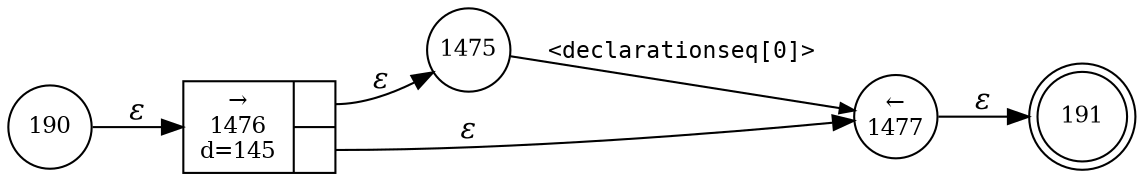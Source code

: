 digraph ATN {
rankdir=LR;
s191[fontsize=11, label="191", shape=doublecircle, fixedsize=true, width=.6];
s1475[fontsize=11,label="1475", shape=circle, fixedsize=true, width=.55, peripheries=1];
s1476[fontsize=11,label="{&rarr;\n1476\nd=145|{<p0>|<p1>}}", shape=record, fixedsize=false, peripheries=1];
s1477[fontsize=11,label="&larr;\n1477", shape=circle, fixedsize=true, width=.55, peripheries=1];
s190[fontsize=11,label="190", shape=circle, fixedsize=true, width=.55, peripheries=1];
s190 -> s1476 [fontname="Times-Italic", label="&epsilon;"];
s1476:p0 -> s1475 [fontname="Times-Italic", label="&epsilon;"];
s1476:p1 -> s1477 [fontname="Times-Italic", label="&epsilon;"];
s1475 -> s1477 [fontsize=11, fontname="Courier", arrowsize=.7, label = "<declarationseq[0]>", arrowhead = normal];
s1477 -> s191 [fontname="Times-Italic", label="&epsilon;"];
}